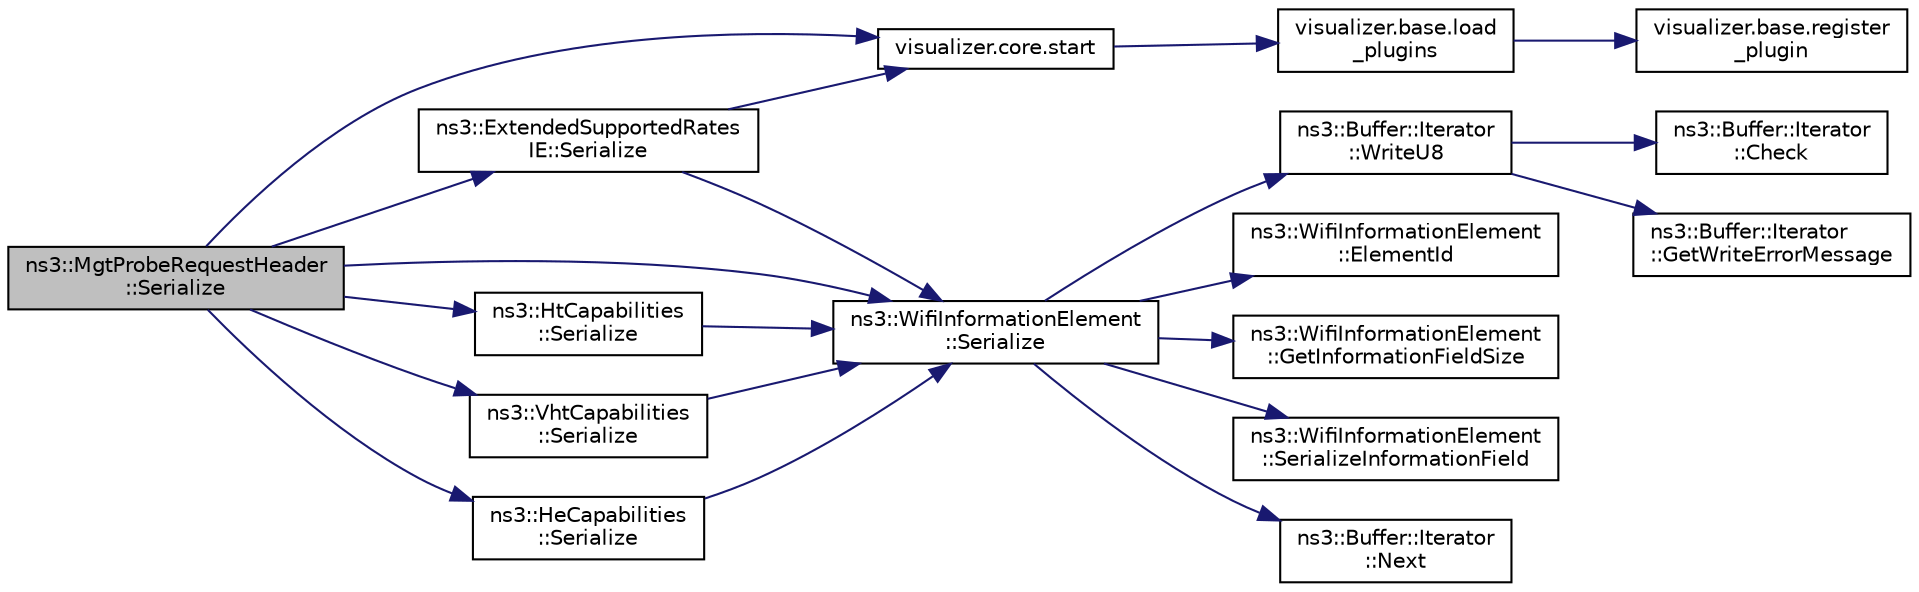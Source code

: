digraph "ns3::MgtProbeRequestHeader::Serialize"
{
  edge [fontname="Helvetica",fontsize="10",labelfontname="Helvetica",labelfontsize="10"];
  node [fontname="Helvetica",fontsize="10",shape=record];
  rankdir="LR";
  Node1 [label="ns3::MgtProbeRequestHeader\l::Serialize",height=0.2,width=0.4,color="black", fillcolor="grey75", style="filled", fontcolor="black"];
  Node1 -> Node2 [color="midnightblue",fontsize="10",style="solid"];
  Node2 [label="visualizer.core.start",height=0.2,width=0.4,color="black", fillcolor="white", style="filled",URL="$df/d6c/namespacevisualizer_1_1core.html#a2a35e5d8a34af358b508dac8635754e0"];
  Node2 -> Node3 [color="midnightblue",fontsize="10",style="solid"];
  Node3 [label="visualizer.base.load\l_plugins",height=0.2,width=0.4,color="black", fillcolor="white", style="filled",URL="$d4/d39/namespacevisualizer_1_1base.html#ad171497a5ff1afe0a73bedaebf35448f"];
  Node3 -> Node4 [color="midnightblue",fontsize="10",style="solid"];
  Node4 [label="visualizer.base.register\l_plugin",height=0.2,width=0.4,color="black", fillcolor="white", style="filled",URL="$d4/d39/namespacevisualizer_1_1base.html#a6b0ffcff1e17ec4027496f50177e5b9e"];
  Node1 -> Node5 [color="midnightblue",fontsize="10",style="solid"];
  Node5 [label="ns3::WifiInformationElement\l::Serialize",height=0.2,width=0.4,color="black", fillcolor="white", style="filled",URL="$d4/db6/classns3_1_1WifiInformationElement.html#a2f43932681fae6e2bc7a978e9493811e"];
  Node5 -> Node6 [color="midnightblue",fontsize="10",style="solid"];
  Node6 [label="ns3::Buffer::Iterator\l::WriteU8",height=0.2,width=0.4,color="black", fillcolor="white", style="filled",URL="$d0/daf/classns3_1_1Buffer_1_1Iterator.html#a3c7bacca6cbb821c9d14fa4626b7ae16"];
  Node6 -> Node7 [color="midnightblue",fontsize="10",style="solid"];
  Node7 [label="ns3::Buffer::Iterator\l::Check",height=0.2,width=0.4,color="black", fillcolor="white", style="filled",URL="$d0/daf/classns3_1_1Buffer_1_1Iterator.html#af8d294593fd36e8b55124bdfba3d0152"];
  Node6 -> Node8 [color="midnightblue",fontsize="10",style="solid"];
  Node8 [label="ns3::Buffer::Iterator\l::GetWriteErrorMessage",height=0.2,width=0.4,color="black", fillcolor="white", style="filled",URL="$d0/daf/classns3_1_1Buffer_1_1Iterator.html#ae37b790336264f34d65971231c3ed1f1",tooltip="Returns an appropriate message indicating a write error. "];
  Node5 -> Node9 [color="midnightblue",fontsize="10",style="solid"];
  Node9 [label="ns3::WifiInformationElement\l::ElementId",height=0.2,width=0.4,color="black", fillcolor="white", style="filled",URL="$d4/db6/classns3_1_1WifiInformationElement.html#a0c16b85dc0c63baf7fc437ddbc13ada6",tooltip="Own unique Element ID. "];
  Node5 -> Node10 [color="midnightblue",fontsize="10",style="solid"];
  Node10 [label="ns3::WifiInformationElement\l::GetInformationFieldSize",height=0.2,width=0.4,color="black", fillcolor="white", style="filled",URL="$d4/db6/classns3_1_1WifiInformationElement.html#a04af58633c58364e6b8d0ae2a7d777b2"];
  Node5 -> Node11 [color="midnightblue",fontsize="10",style="solid"];
  Node11 [label="ns3::WifiInformationElement\l::SerializeInformationField",height=0.2,width=0.4,color="black", fillcolor="white", style="filled",URL="$d4/db6/classns3_1_1WifiInformationElement.html#aaa9fe963ad89df58b8980eb94ace2a7c"];
  Node5 -> Node12 [color="midnightblue",fontsize="10",style="solid"];
  Node12 [label="ns3::Buffer::Iterator\l::Next",height=0.2,width=0.4,color="black", fillcolor="white", style="filled",URL="$d0/daf/classns3_1_1Buffer_1_1Iterator.html#a5eaa564bdc98d063b7e94b1768aeed6b"];
  Node1 -> Node13 [color="midnightblue",fontsize="10",style="solid"];
  Node13 [label="ns3::ExtendedSupportedRates\lIE::Serialize",height=0.2,width=0.4,color="black", fillcolor="white", style="filled",URL="$d9/d48/classns3_1_1ExtendedSupportedRatesIE.html#acb470467b1268b5897cdc916078f2b46"];
  Node13 -> Node2 [color="midnightblue",fontsize="10",style="solid"];
  Node13 -> Node5 [color="midnightblue",fontsize="10",style="solid"];
  Node1 -> Node14 [color="midnightblue",fontsize="10",style="solid"];
  Node14 [label="ns3::HtCapabilities\l::Serialize",height=0.2,width=0.4,color="black", fillcolor="white", style="filled",URL="$d8/de7/classns3_1_1HtCapabilities.html#a91a16fe63128b8463bbc8697de061645"];
  Node14 -> Node5 [color="midnightblue",fontsize="10",style="solid"];
  Node1 -> Node15 [color="midnightblue",fontsize="10",style="solid"];
  Node15 [label="ns3::VhtCapabilities\l::Serialize",height=0.2,width=0.4,color="black", fillcolor="white", style="filled",URL="$de/de4/classns3_1_1VhtCapabilities.html#aff8e88955023a52b8901af72a6428923"];
  Node15 -> Node5 [color="midnightblue",fontsize="10",style="solid"];
  Node1 -> Node16 [color="midnightblue",fontsize="10",style="solid"];
  Node16 [label="ns3::HeCapabilities\l::Serialize",height=0.2,width=0.4,color="black", fillcolor="white", style="filled",URL="$d4/d41/classns3_1_1HeCapabilities.html#ac7525eb597bf0308f0ea637db53f8295"];
  Node16 -> Node5 [color="midnightblue",fontsize="10",style="solid"];
}
